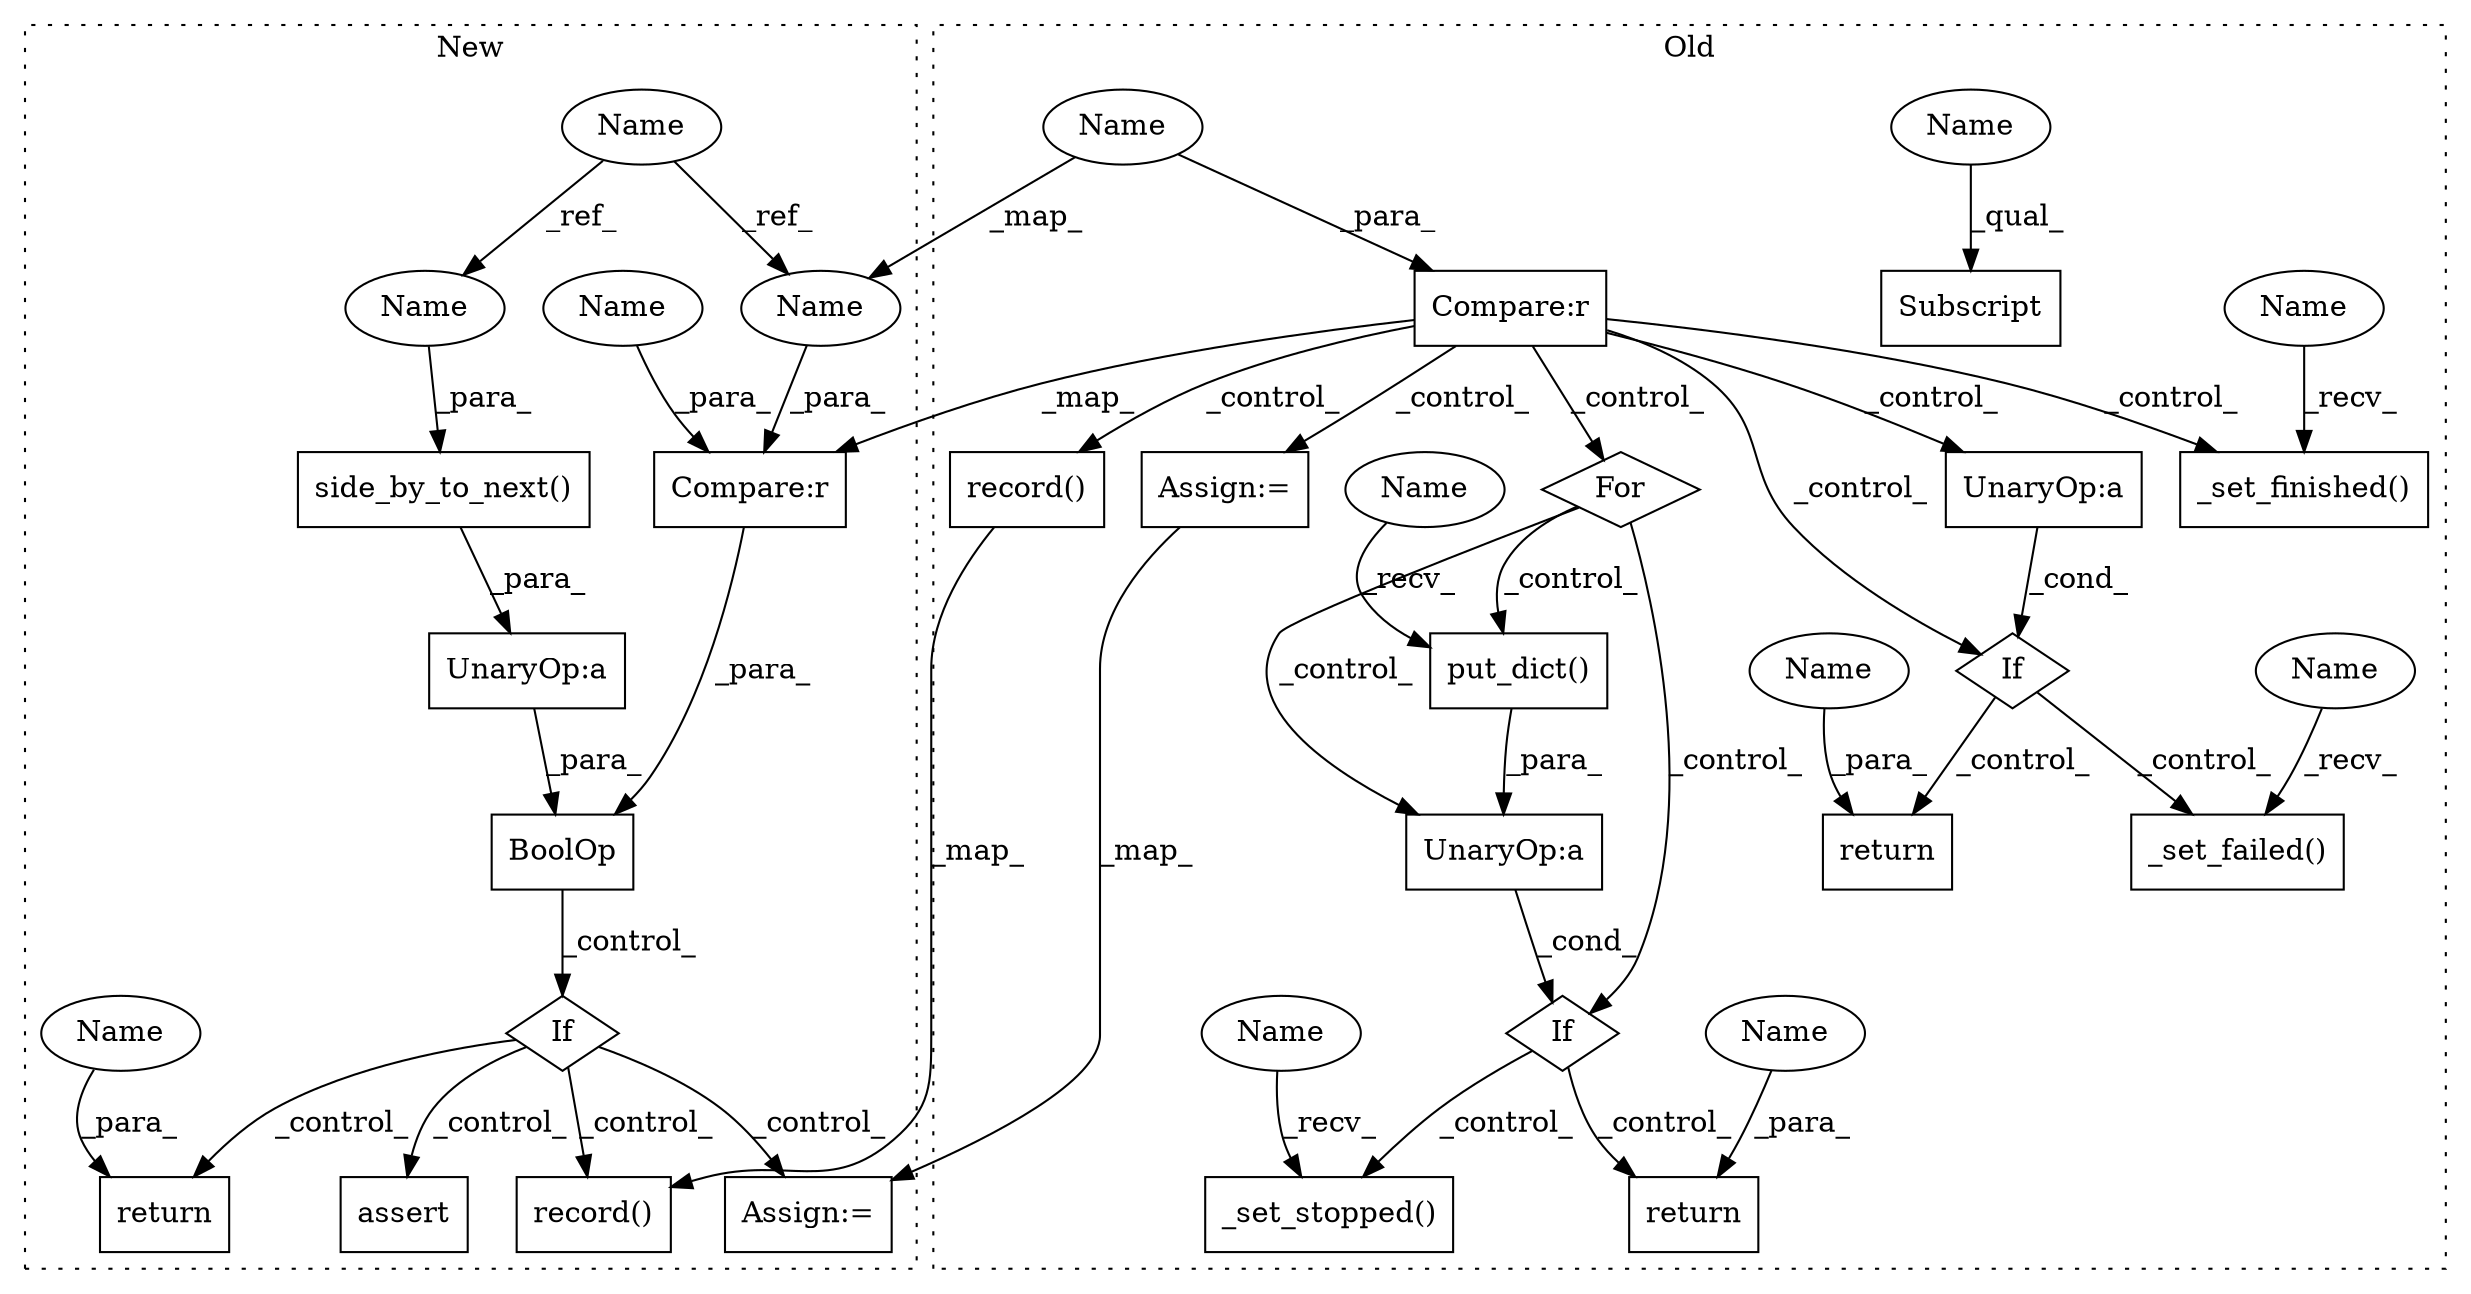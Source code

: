 digraph G {
subgraph cluster0 {
1 [label="_set_stopped()" a="75" s="2645" l="19" shape="box"];
3 [label="If" a="96" s="2595" l="3" shape="diamond"];
5 [label="UnaryOp:a" a="61" s="2598" l="29" shape="box"];
6 [label="For" a="107" s="2549,2581" l="4,14" shape="diamond"];
7 [label="return" a="93" s="2681" l="7" shape="box"];
8 [label="return" a="93" s="2297" l="7" shape="box"];
9 [label="put_dict()" a="75" s="2602,2626" l="17,1" shape="box"];
10 [label="_set_finished()" a="75" s="1745" l="20" shape="box"];
12 [label="Compare:r" a="40" s="1719" l="12" shape="box"];
14 [label="_set_failed()" a="75" s="2259,2279" l="17,1" shape="box"];
18 [label="If" a="96" s="2230" l="3" shape="diamond"];
20 [label="UnaryOp:a" a="61" s="2233" l="8" shape="box"];
21 [label="Subscript" a="63" s="1817,0" l="7,0" shape="box"];
23 [label="record()" a="75" s="2037,2090" l="27,1" shape="box"];
24 [label="Assign:=" a="68" s="2108" l="17" shape="box"];
26 [label="Name" a="87" s="2645" l="4" shape="ellipse"];
27 [label="Name" a="87" s="1745" l="4" shape="ellipse"];
28 [label="Name" a="87" s="2259" l="4" shape="ellipse"];
33 [label="Name" a="87" s="2688" l="4" shape="ellipse"];
34 [label="Name" a="87" s="2304" l="4" shape="ellipse"];
35 [label="Name" a="87" s="1817" l="4" shape="ellipse"];
36 [label="Name" a="87" s="1719" l="4" shape="ellipse"];
37 [label="Name" a="87" s="2602" l="7" shape="ellipse"];
label = "Old";
style="dotted";
}
subgraph cluster1 {
2 [label="return" a="93" s="1890" l="7" shape="box"];
4 [label="If" a="96" s="1832" l="3" shape="diamond"];
11 [label="Compare:r" a="40" s="1640" l="12" shape="box"];
13 [label="BoolOp" a="72" s="1640" l="46" shape="box"];
15 [label="Name" a="87" s="1606" l="4" shape="ellipse"];
16 [label="side_by_to_next()" a="75" s="1660,1685" l="21,1" shape="box"];
17 [label="assert" a="65" s="2092" l="7" shape="box"];
19 [label="UnaryOp:a" a="61" s="1656" l="30" shape="box"];
22 [label="record()" a="75" s="1911,1964" l="27,1" shape="box"];
25 [label="Assign:=" a="68" s="1978" l="17" shape="box"];
29 [label="Name" a="87" s="1897" l="4" shape="ellipse"];
30 [label="Name" a="87" s="1648" l="4" shape="ellipse"];
31 [label="Name" a="87" s="1640" l="4" shape="ellipse"];
32 [label="Name" a="87" s="1681" l="4" shape="ellipse"];
label = "New";
style="dotted";
}
3 -> 1 [label="_control_"];
3 -> 7 [label="_control_"];
4 -> 17 [label="_control_"];
4 -> 22 [label="_control_"];
4 -> 2 [label="_control_"];
4 -> 25 [label="_control_"];
5 -> 3 [label="_cond_"];
6 -> 9 [label="_control_"];
6 -> 3 [label="_control_"];
6 -> 5 [label="_control_"];
9 -> 5 [label="_para_"];
11 -> 13 [label="_para_"];
12 -> 10 [label="_control_"];
12 -> 24 [label="_control_"];
12 -> 6 [label="_control_"];
12 -> 11 [label="_map_"];
12 -> 18 [label="_control_"];
12 -> 23 [label="_control_"];
12 -> 20 [label="_control_"];
13 -> 4 [label="_control_"];
15 -> 31 [label="_ref_"];
15 -> 32 [label="_ref_"];
16 -> 19 [label="_para_"];
18 -> 8 [label="_control_"];
18 -> 14 [label="_control_"];
19 -> 13 [label="_para_"];
20 -> 18 [label="_cond_"];
23 -> 22 [label="_map_"];
24 -> 25 [label="_map_"];
26 -> 1 [label="_recv_"];
27 -> 10 [label="_recv_"];
28 -> 14 [label="_recv_"];
29 -> 2 [label="_para_"];
30 -> 11 [label="_para_"];
31 -> 11 [label="_para_"];
32 -> 16 [label="_para_"];
33 -> 7 [label="_para_"];
34 -> 8 [label="_para_"];
35 -> 21 [label="_qual_"];
36 -> 31 [label="_map_"];
36 -> 12 [label="_para_"];
37 -> 9 [label="_recv_"];
}